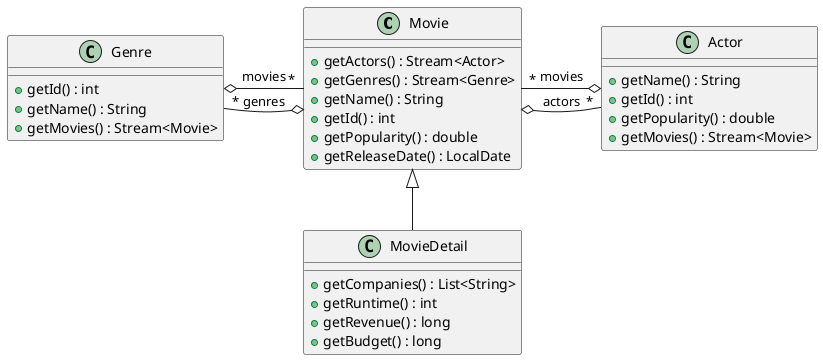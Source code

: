 @startuml
'https://plantuml.com/class-diagram

class Movie {
	 + getActors() : Stream<Actor>
	 + getGenres() : Stream<Genre>
	 + getName() : String
	 + getId() : int
	 + getPopularity() : double
	 + getReleaseDate() : LocalDate
}

class MovieDetail extends Movie{
    + getCompanies() : List<String>
    + getRuntime() : int
    + getRevenue() : long
    +  getBudget() : long
}

class Actor {
	+ getName() : String
	+ getId() : int
	+ getPopularity() : double
	+ getMovies() : Stream<Movie>
}

class Genre {
	+ getId() : int
	+ getName() : String
	+ getMovies() : Stream<Movie>
}

Genre      o- "*" Movie : movies
Movie      o- "*" Genre : genres
Movie      o- "*" Actor : actors
Actor      o- "*" Movie : movies
@enduml